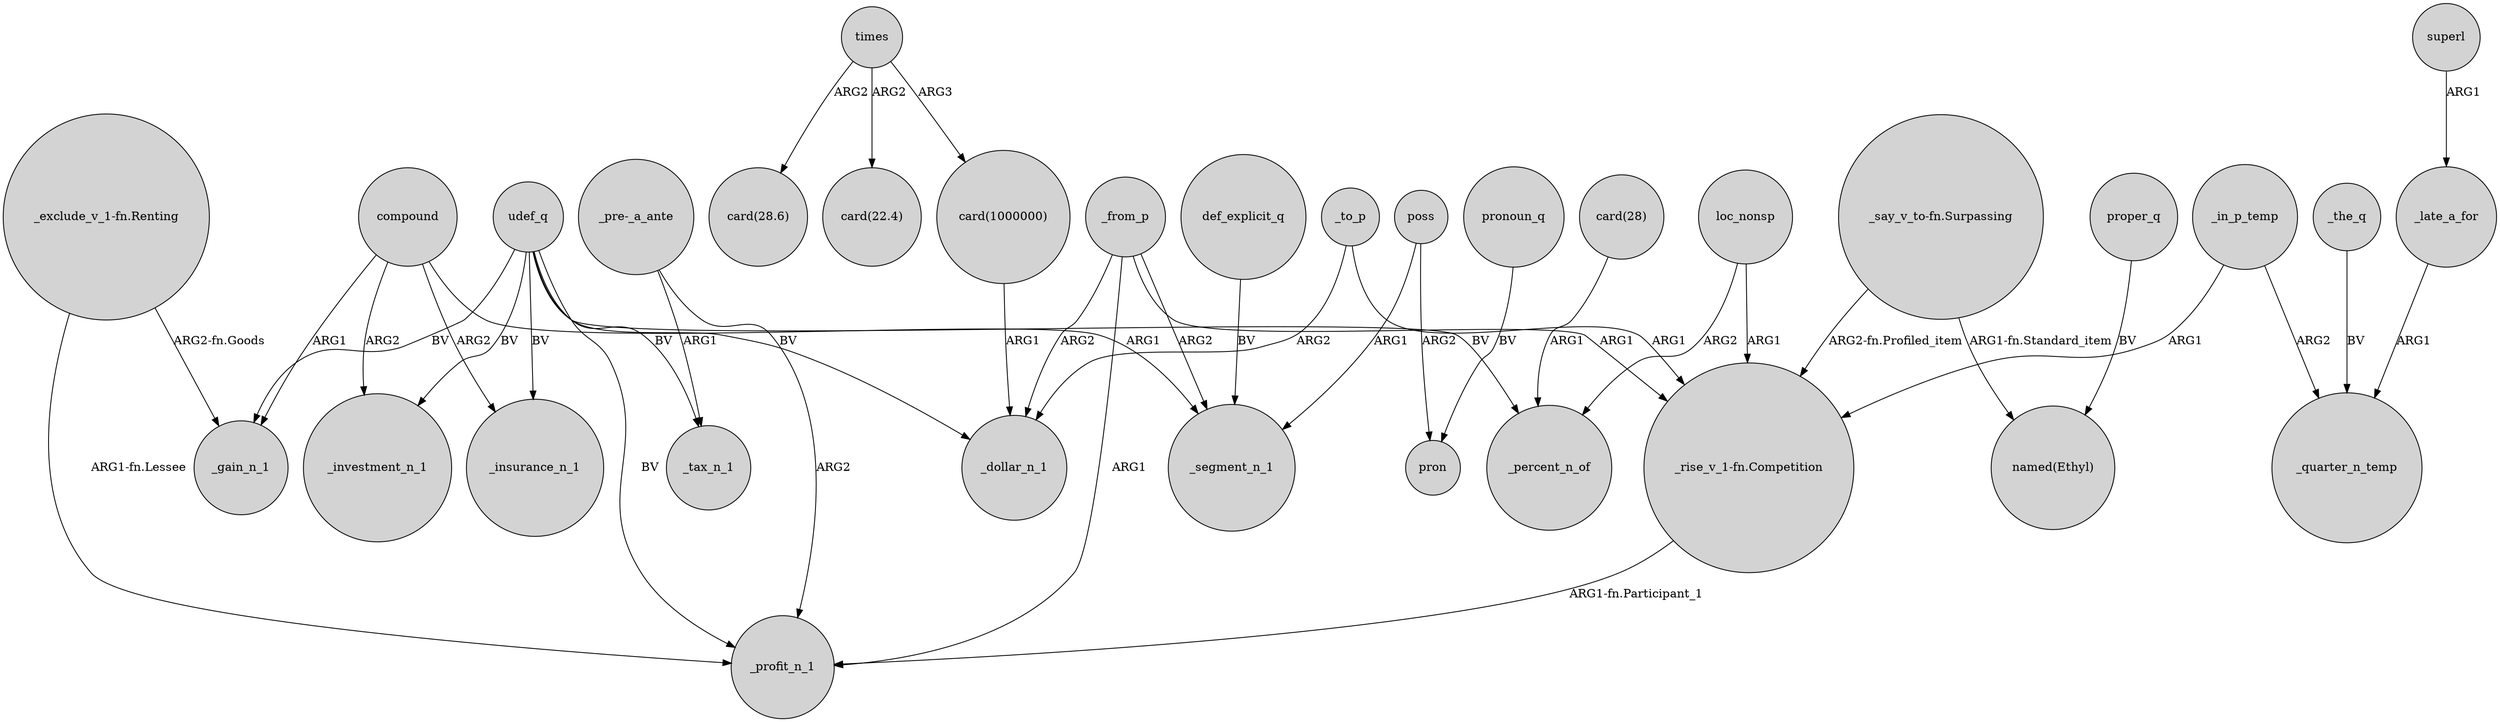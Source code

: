 digraph {
	node [shape=circle style=filled]
	_late_a_for -> _quarter_n_temp [label=ARG1]
	udef_q -> _insurance_n_1 [label=BV]
	_in_p_temp -> _quarter_n_temp [label=ARG2]
	_in_p_temp -> "_rise_v_1-fn.Competition" [label=ARG1]
	loc_nonsp -> "_rise_v_1-fn.Competition" [label=ARG1]
	compound -> _investment_n_1 [label=ARG2]
	"_pre-_a_ante" -> _profit_n_1 [label=ARG2]
	compound -> _segment_n_1 [label=ARG1]
	_the_q -> _quarter_n_temp [label=BV]
	_from_p -> "_rise_v_1-fn.Competition" [label=ARG1]
	superl -> _late_a_for [label=ARG1]
	udef_q -> _tax_n_1 [label=BV]
	times -> "card(1000000)" [label=ARG3]
	times -> "card(28.6)" [label=ARG2]
	udef_q -> _profit_n_1 [label=BV]
	_to_p -> _dollar_n_1 [label=ARG2]
	"card(28)" -> _percent_n_of [label=ARG1]
	pronoun_q -> pron [label=BV]
	_to_p -> "_rise_v_1-fn.Competition" [label=ARG1]
	poss -> pron [label=ARG2]
	times -> "card(22.4)" [label=ARG2]
	udef_q -> _percent_n_of [label=BV]
	"_say_v_to-fn.Surpassing" -> "_rise_v_1-fn.Competition" [label="ARG2-fn.Profiled_item"]
	udef_q -> _dollar_n_1 [label=BV]
	_from_p -> _segment_n_1 [label=ARG2]
	proper_q -> "named(Ethyl)" [label=BV]
	def_explicit_q -> _segment_n_1 [label=BV]
	"card(1000000)" -> _dollar_n_1 [label=ARG1]
	udef_q -> _investment_n_1 [label=BV]
	"_pre-_a_ante" -> _tax_n_1 [label=ARG1]
	compound -> _insurance_n_1 [label=ARG2]
	compound -> _gain_n_1 [label=ARG1]
	"_say_v_to-fn.Surpassing" -> "named(Ethyl)" [label="ARG1-fn.Standard_item"]
	"_rise_v_1-fn.Competition" -> _profit_n_1 [label="ARG1-fn.Participant_1"]
	"_exclude_v_1-fn.Renting" -> _profit_n_1 [label="ARG1-fn.Lessee"]
	"_exclude_v_1-fn.Renting" -> _gain_n_1 [label="ARG2-fn.Goods"]
	poss -> _segment_n_1 [label=ARG1]
	_from_p -> _dollar_n_1 [label=ARG2]
	_from_p -> _profit_n_1 [label=ARG1]
	udef_q -> _gain_n_1 [label=BV]
	loc_nonsp -> _percent_n_of [label=ARG2]
}

